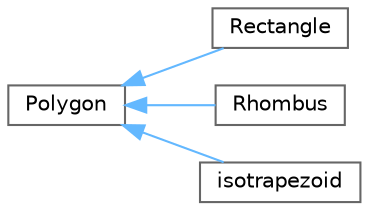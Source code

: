 digraph "Graphical Class Hierarchy"
{
 // LATEX_PDF_SIZE
  bgcolor="transparent";
  edge [fontname=Helvetica,fontsize=10,labelfontname=Helvetica,labelfontsize=10];
  node [fontname=Helvetica,fontsize=10,shape=box,height=0.2,width=0.4];
  rankdir="LR";
  Node0 [label="Polygon",height=0.2,width=0.4,color="grey40", fillcolor="white", style="filled",URL="$class_polygon.html",tooltip="an abstract base class for polygons"];
  Node0 -> Node1 [dir="back",color="steelblue1",style="solid"];
  Node1 [label="Rectangle",height=0.2,width=0.4,color="grey40", fillcolor="white", style="filled",URL="$class_rectangle.html",tooltip="to manage an object with the shape of a rectangle"];
  Node0 -> Node2 [dir="back",color="steelblue1",style="solid"];
  Node2 [label="Rhombus",height=0.2,width=0.4,color="grey40", fillcolor="white", style="filled",URL="$class_rhombus.html",tooltip="to manage an object with the shape of a rhombus"];
  Node0 -> Node3 [dir="back",color="steelblue1",style="solid"];
  Node3 [label="isotrapezoid",height=0.2,width=0.4,color="grey40", fillcolor="white", style="filled",URL="$classisotrapezoid.html",tooltip="derived class"];
}
